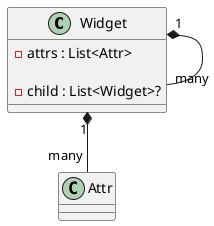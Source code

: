@startuml

class Widget{
    -attrs : List<Attr>

    -child : List<Widget>?

}

class Attr

Widget "1"*--"many" Attr

Widget "1"*--"many" Widget


@enduml